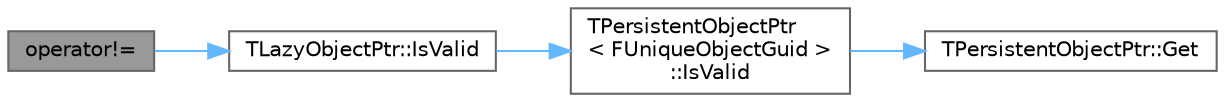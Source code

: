 digraph "operator!="
{
 // INTERACTIVE_SVG=YES
 // LATEX_PDF_SIZE
  bgcolor="transparent";
  edge [fontname=Helvetica,fontsize=10,labelfontname=Helvetica,labelfontsize=10];
  node [fontname=Helvetica,fontsize=10,shape=box,height=0.2,width=0.4];
  rankdir="LR";
  Node1 [id="Node000001",label="operator!=",height=0.2,width=0.4,color="gray40", fillcolor="grey60", style="filled", fontcolor="black",tooltip="Compare for inequality with null."];
  Node1 -> Node2 [id="edge1_Node000001_Node000002",color="steelblue1",style="solid",tooltip=" "];
  Node2 [id="Node000002",label="TLazyObjectPtr::IsValid",height=0.2,width=0.4,color="grey40", fillcolor="white", style="filled",URL="$d5/d73/structTLazyObjectPtr.html#aae8bdfdd3762b785fccce591d0e3d31f",tooltip="Test if this points to a live UObject."];
  Node2 -> Node3 [id="edge2_Node000002_Node000003",color="steelblue1",style="solid",tooltip=" "];
  Node3 [id="Node000003",label="TPersistentObjectPtr\l\< FUniqueObjectGuid \>\l::IsValid",height=0.2,width=0.4,color="grey40", fillcolor="white", style="filled",URL="$d5/dce/structTPersistentObjectPtr.html#a49afb0f728beca50c8e80c3a9d62d6a6",tooltip=" "];
  Node3 -> Node4 [id="edge3_Node000003_Node000004",color="steelblue1",style="solid",tooltip=" "];
  Node4 [id="Node000004",label="TPersistentObjectPtr::Get",height=0.2,width=0.4,color="grey40", fillcolor="white", style="filled",URL="$d5/dce/structTPersistentObjectPtr.html#aef3fc647518b35f9553fde5f9de654fb",tooltip="Dereference the pointer, which may cause it to become valid again."];
}
